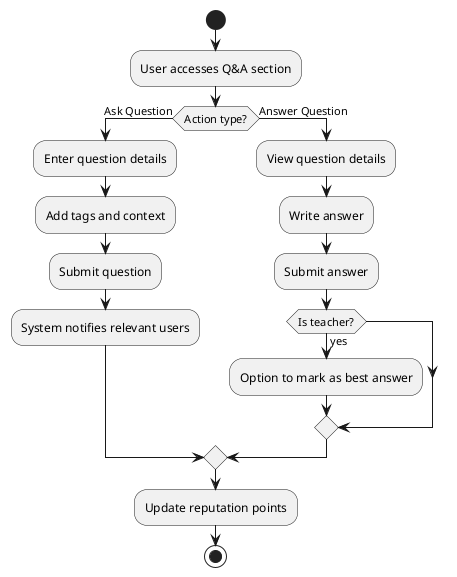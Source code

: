 @startuml qa-participation-activity-diagram

start
:User accesses Q&A section;

if (Action type?) then (Ask Question)
    :Enter question details;
    :Add tags and context;
    :Submit question;
    :System notifies relevant users;
else (Answer Question)
    :View question details;
    :Write answer;
    :Submit answer;
    if (Is teacher?) then (yes)
        :Option to mark as best answer;
    endif
endif

:Update reputation points;
stop

@enduml